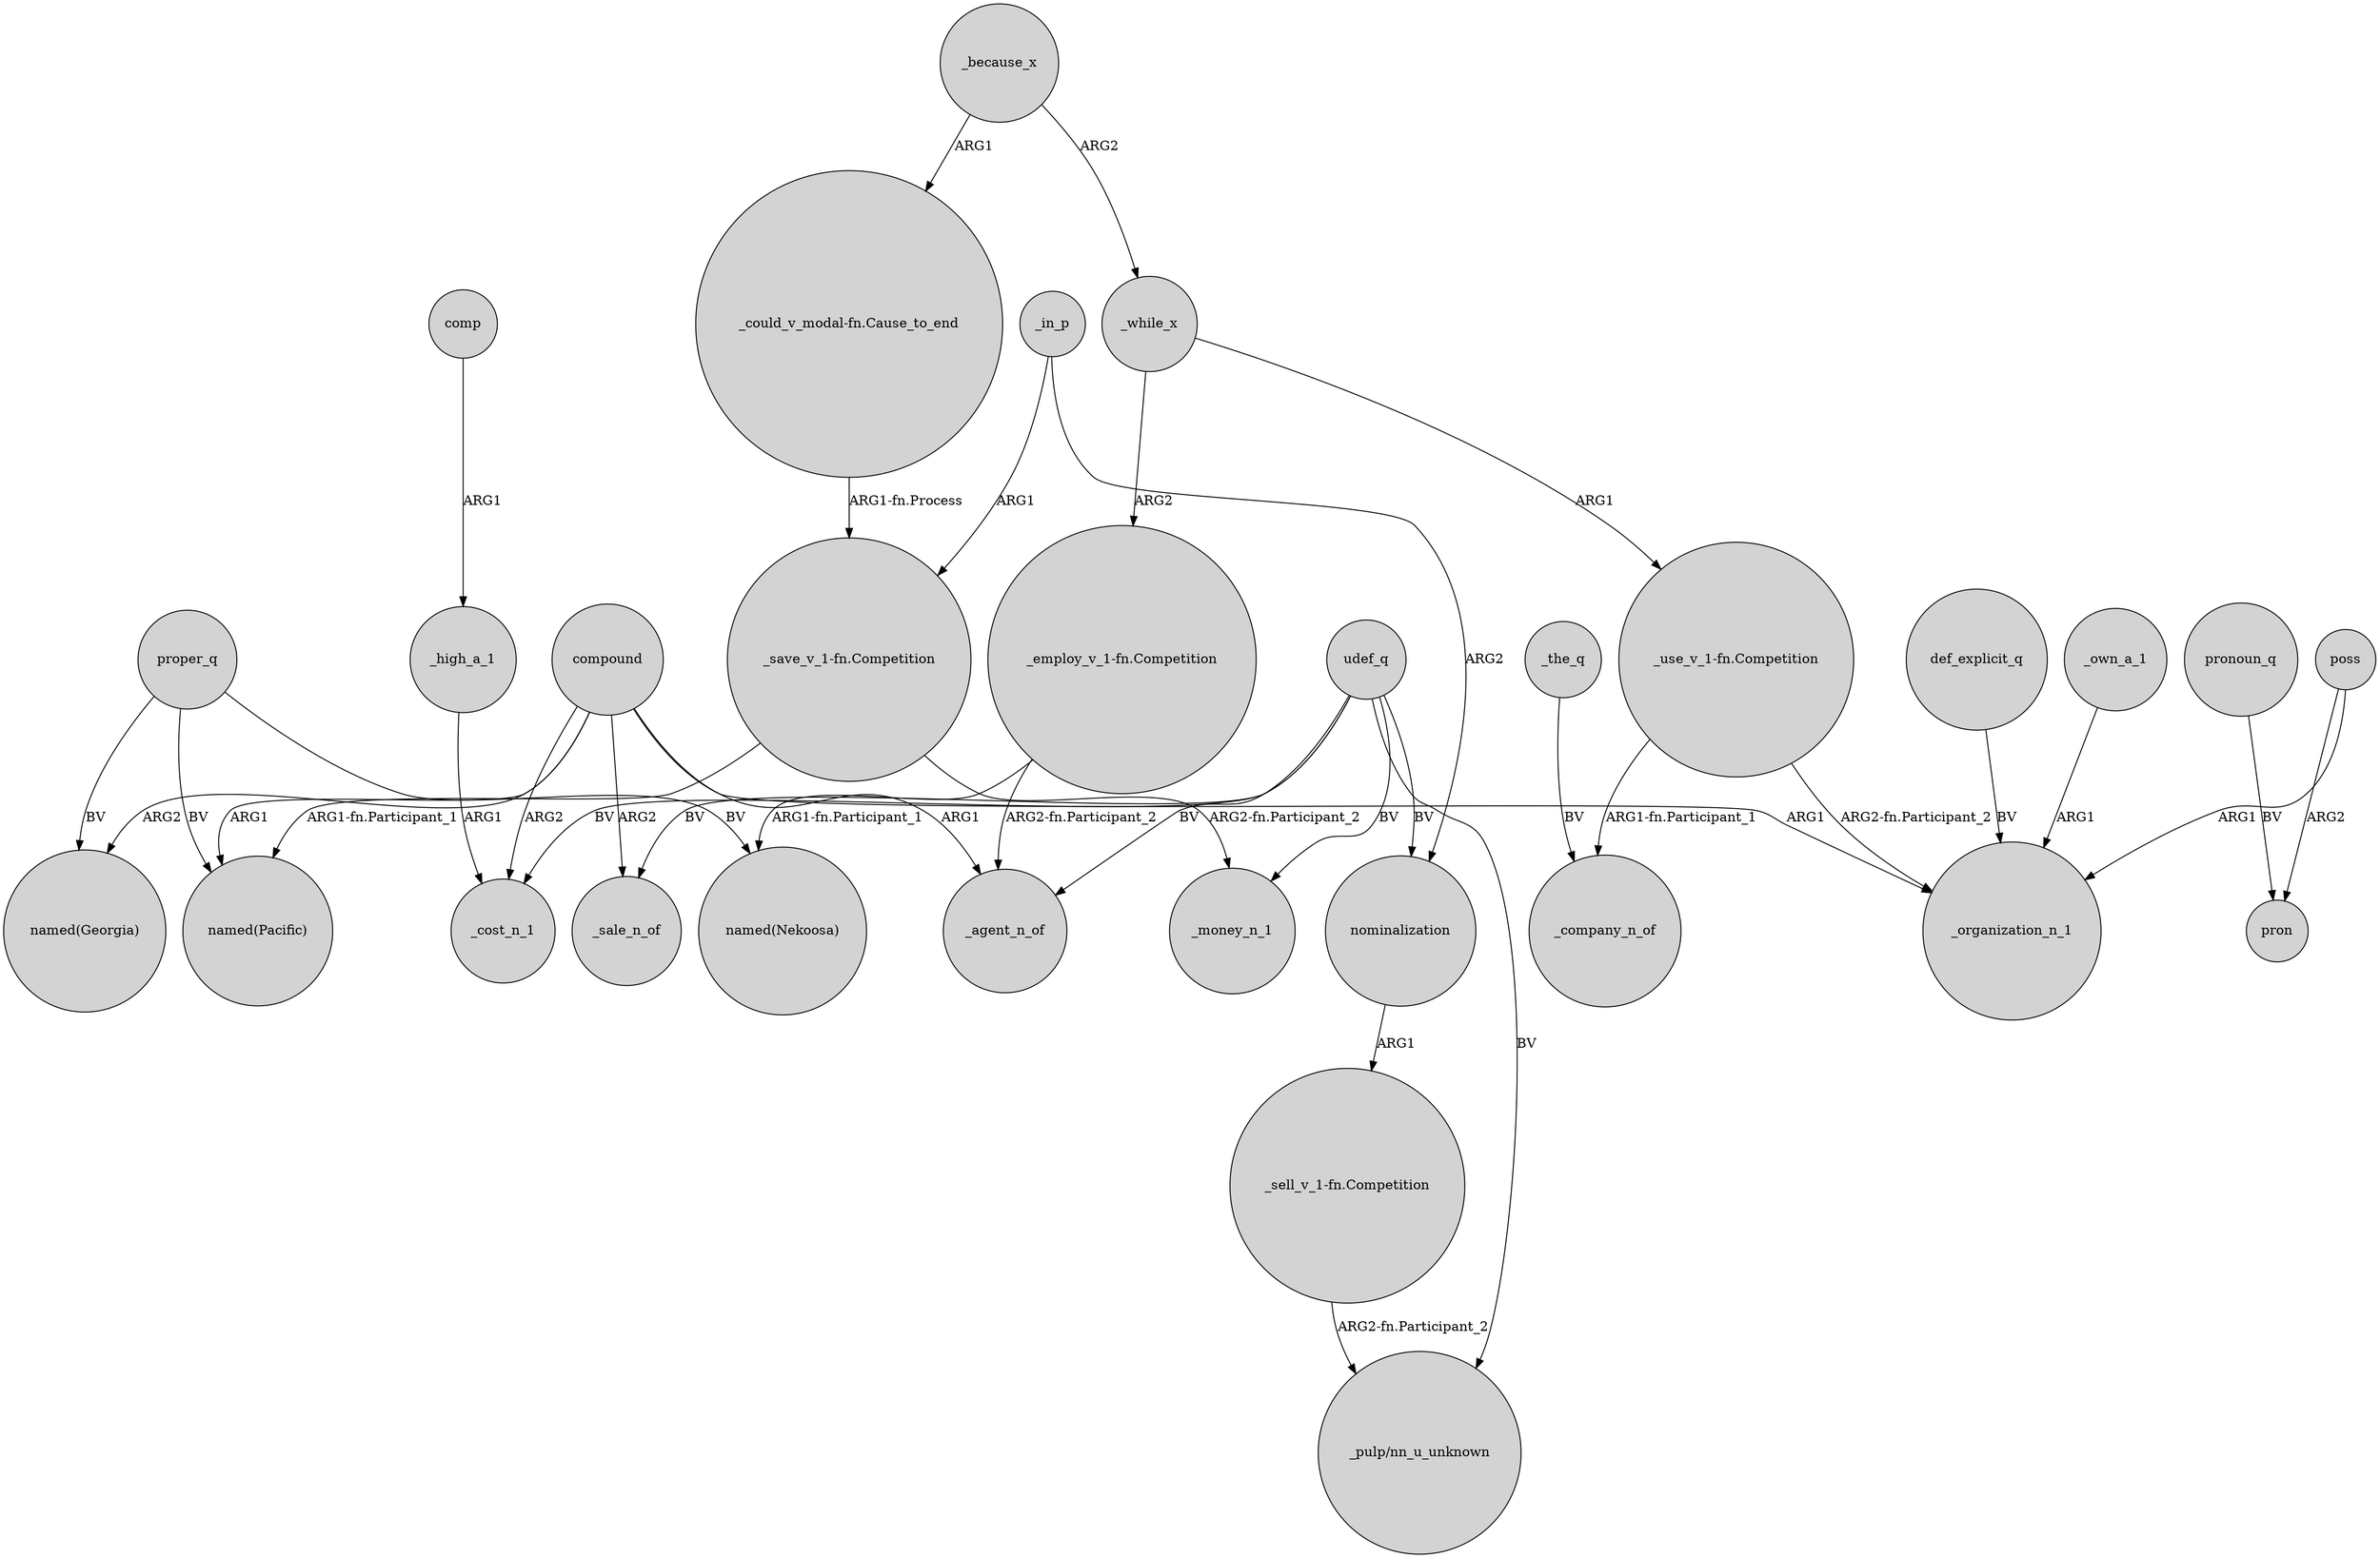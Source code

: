 digraph {
	node [shape=circle style=filled]
	proper_q -> "named(Georgia)" [label=BV]
	nominalization -> "_sell_v_1-fn.Competition" [label=ARG1]
	"_employ_v_1-fn.Competition" -> "named(Nekoosa)" [label="ARG1-fn.Participant_1"]
	_because_x -> "_could_v_modal-fn.Cause_to_end" [label=ARG1]
	compound -> _cost_n_1 [label=ARG2]
	"_employ_v_1-fn.Competition" -> _agent_n_of [label="ARG2-fn.Participant_2"]
	_while_x -> "_use_v_1-fn.Competition" [label=ARG1]
	_while_x -> "_employ_v_1-fn.Competition" [label=ARG2]
	udef_q -> nominalization [label=BV]
	"_use_v_1-fn.Competition" -> _company_n_of [label="ARG1-fn.Participant_1"]
	_own_a_1 -> _organization_n_1 [label=ARG1]
	_because_x -> _while_x [label=ARG2]
	udef_q -> _sale_n_of [label=BV]
	"_use_v_1-fn.Competition" -> _organization_n_1 [label="ARG2-fn.Participant_2"]
	"_could_v_modal-fn.Cause_to_end" -> "_save_v_1-fn.Competition" [label="ARG1-fn.Process"]
	compound -> "named(Pacific)" [label=ARG1]
	pronoun_q -> pron [label=BV]
	_high_a_1 -> _cost_n_1 [label=ARG1]
	poss -> pron [label=ARG2]
	udef_q -> "_pulp/nn_u_unknown" [label=BV]
	udef_q -> _money_n_1 [label=BV]
	"_save_v_1-fn.Competition" -> _money_n_1 [label="ARG2-fn.Participant_2"]
	comp -> _high_a_1 [label=ARG1]
	udef_q -> _agent_n_of [label=BV]
	poss -> _organization_n_1 [label=ARG1]
	compound -> _organization_n_1 [label=ARG1]
	compound -> _agent_n_of [label=ARG1]
	"_save_v_1-fn.Competition" -> "named(Pacific)" [label="ARG1-fn.Participant_1"]
	proper_q -> "named(Pacific)" [label=BV]
	"_sell_v_1-fn.Competition" -> "_pulp/nn_u_unknown" [label="ARG2-fn.Participant_2"]
	_in_p -> "_save_v_1-fn.Competition" [label=ARG1]
	def_explicit_q -> _organization_n_1 [label=BV]
	_in_p -> nominalization [label=ARG2]
	compound -> "named(Georgia)" [label=ARG2]
	_the_q -> _company_n_of [label=BV]
	proper_q -> "named(Nekoosa)" [label=BV]
	udef_q -> _cost_n_1 [label=BV]
	compound -> _sale_n_of [label=ARG2]
}
